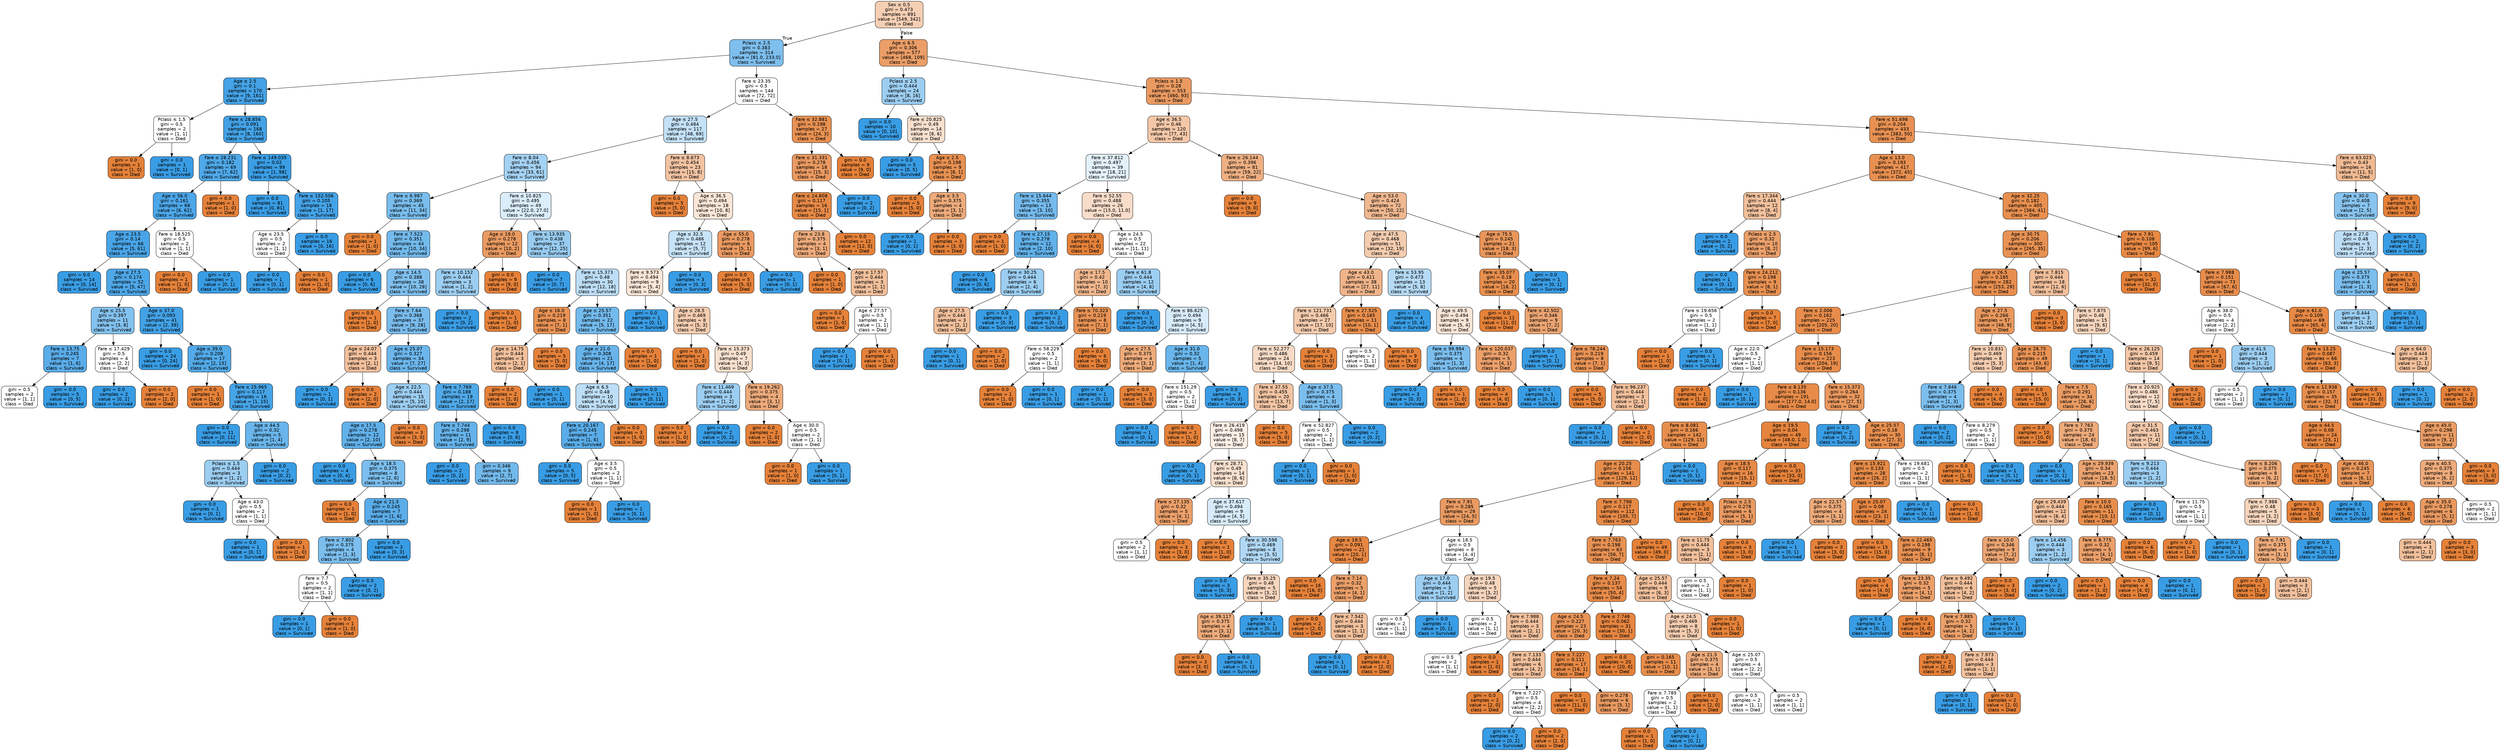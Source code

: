 digraph Tree {
node [shape=box, style="filled, rounded", color="black", fontname="helvetica"] ;
edge [fontname="helvetica"] ;
0 [label=<Sex &le; 0.5<br/>gini = 0.473<br/>samples = 891<br/>value = [549, 342]<br/>class = Died>, fillcolor="#f5cfb4"] ;
1 [label=<Pclass &le; 2.5<br/>gini = 0.383<br/>samples = 314<br/>value = [81.0, 233.0]<br/>class = Survived>, fillcolor="#7ebfee"] ;
0 -> 1 [labeldistance=2.5, labelangle=45, headlabel="True"] ;
2 [label=<Age &le; 2.5<br/>gini = 0.1<br/>samples = 170<br/>value = [9, 161]<br/>class = Survived>, fillcolor="#44a2e6"] ;
1 -> 2 ;
3 [label=<Pclass &le; 1.5<br/>gini = 0.5<br/>samples = 2<br/>value = [1, 1]<br/>class = Died>, fillcolor="#ffffff"] ;
2 -> 3 ;
4 [label=<gini = 0.0<br/>samples = 1<br/>value = [1, 0]<br/>class = Died>, fillcolor="#e58139"] ;
3 -> 4 ;
5 [label=<gini = 0.0<br/>samples = 1<br/>value = [0, 1]<br/>class = Survived>, fillcolor="#399de5"] ;
3 -> 5 ;
6 [label=<Fare &le; 28.856<br/>gini = 0.091<br/>samples = 168<br/>value = [8, 160]<br/>class = Survived>, fillcolor="#43a2e6"] ;
2 -> 6 ;
7 [label=<Fare &le; 28.231<br/>gini = 0.182<br/>samples = 69<br/>value = [7, 62]<br/>class = Survived>, fillcolor="#4fa8e8"] ;
6 -> 7 ;
8 [label=<Age &le; 56.0<br/>gini = 0.161<br/>samples = 68<br/>value = [6, 62]<br/>class = Survived>, fillcolor="#4ca6e8"] ;
7 -> 8 ;
9 [label=<Age &le; 23.5<br/>gini = 0.14<br/>samples = 66<br/>value = [5, 61]<br/>class = Survived>, fillcolor="#49a5e7"] ;
8 -> 9 ;
10 [label=<gini = 0.0<br/>samples = 14<br/>value = [0, 14]<br/>class = Survived>, fillcolor="#399de5"] ;
9 -> 10 ;
11 [label=<Age &le; 27.5<br/>gini = 0.174<br/>samples = 52<br/>value = [5, 47]<br/>class = Survived>, fillcolor="#4ea7e8"] ;
9 -> 11 ;
12 [label=<Age &le; 25.5<br/>gini = 0.397<br/>samples = 11<br/>value = [3, 8]<br/>class = Survived>, fillcolor="#83c2ef"] ;
11 -> 12 ;
13 [label=<Fare &le; 13.75<br/>gini = 0.245<br/>samples = 7<br/>value = [1, 6]<br/>class = Survived>, fillcolor="#5aade9"] ;
12 -> 13 ;
14 [label=<gini = 0.5<br/>samples = 2<br/>value = [1, 1]<br/>class = Died>, fillcolor="#ffffff"] ;
13 -> 14 ;
15 [label=<gini = 0.0<br/>samples = 5<br/>value = [0, 5]<br/>class = Survived>, fillcolor="#399de5"] ;
13 -> 15 ;
16 [label=<Fare &le; 17.429<br/>gini = 0.5<br/>samples = 4<br/>value = [2, 2]<br/>class = Died>, fillcolor="#ffffff"] ;
12 -> 16 ;
17 [label=<gini = 0.0<br/>samples = 2<br/>value = [0, 2]<br/>class = Survived>, fillcolor="#399de5"] ;
16 -> 17 ;
18 [label=<gini = 0.0<br/>samples = 2<br/>value = [2, 0]<br/>class = Died>, fillcolor="#e58139"] ;
16 -> 18 ;
19 [label=<Age &le; 37.0<br/>gini = 0.093<br/>samples = 41<br/>value = [2, 39]<br/>class = Survived>, fillcolor="#43a2e6"] ;
11 -> 19 ;
20 [label=<gini = 0.0<br/>samples = 24<br/>value = [0, 24]<br/>class = Survived>, fillcolor="#399de5"] ;
19 -> 20 ;
21 [label=<Age &le; 39.0<br/>gini = 0.208<br/>samples = 17<br/>value = [2, 15]<br/>class = Survived>, fillcolor="#53aae8"] ;
19 -> 21 ;
22 [label=<gini = 0.0<br/>samples = 1<br/>value = [1, 0]<br/>class = Died>, fillcolor="#e58139"] ;
21 -> 22 ;
23 [label=<Fare &le; 25.965<br/>gini = 0.117<br/>samples = 16<br/>value = [1, 15]<br/>class = Survived>, fillcolor="#46a4e7"] ;
21 -> 23 ;
24 [label=<gini = 0.0<br/>samples = 11<br/>value = [0, 11]<br/>class = Survived>, fillcolor="#399de5"] ;
23 -> 24 ;
25 [label=<Age &le; 44.5<br/>gini = 0.32<br/>samples = 5<br/>value = [1, 4]<br/>class = Survived>, fillcolor="#6ab6ec"] ;
23 -> 25 ;
26 [label=<Pclass &le; 1.5<br/>gini = 0.444<br/>samples = 3<br/>value = [1, 2]<br/>class = Survived>, fillcolor="#9ccef2"] ;
25 -> 26 ;
27 [label=<gini = 0.0<br/>samples = 1<br/>value = [0, 1]<br/>class = Survived>, fillcolor="#399de5"] ;
26 -> 27 ;
28 [label=<Age &le; 43.0<br/>gini = 0.5<br/>samples = 2<br/>value = [1, 1]<br/>class = Died>, fillcolor="#ffffff"] ;
26 -> 28 ;
29 [label=<gini = 0.0<br/>samples = 1<br/>value = [0, 1]<br/>class = Survived>, fillcolor="#399de5"] ;
28 -> 29 ;
30 [label=<gini = 0.0<br/>samples = 1<br/>value = [1, 0]<br/>class = Died>, fillcolor="#e58139"] ;
28 -> 30 ;
31 [label=<gini = 0.0<br/>samples = 2<br/>value = [0, 2]<br/>class = Survived>, fillcolor="#399de5"] ;
25 -> 31 ;
32 [label=<Fare &le; 18.525<br/>gini = 0.5<br/>samples = 2<br/>value = [1, 1]<br/>class = Died>, fillcolor="#ffffff"] ;
8 -> 32 ;
33 [label=<gini = 0.0<br/>samples = 1<br/>value = [1, 0]<br/>class = Died>, fillcolor="#e58139"] ;
32 -> 33 ;
34 [label=<gini = 0.0<br/>samples = 1<br/>value = [0, 1]<br/>class = Survived>, fillcolor="#399de5"] ;
32 -> 34 ;
35 [label=<gini = 0.0<br/>samples = 1<br/>value = [1, 0]<br/>class = Died>, fillcolor="#e58139"] ;
7 -> 35 ;
36 [label=<Fare &le; 149.035<br/>gini = 0.02<br/>samples = 99<br/>value = [1, 98]<br/>class = Survived>, fillcolor="#3b9ee5"] ;
6 -> 36 ;
37 [label=<gini = 0.0<br/>samples = 81<br/>value = [0, 81]<br/>class = Survived>, fillcolor="#399de5"] ;
36 -> 37 ;
38 [label=<Fare &le; 152.506<br/>gini = 0.105<br/>samples = 18<br/>value = [1, 17]<br/>class = Survived>, fillcolor="#45a3e7"] ;
36 -> 38 ;
39 [label=<Age &le; 23.5<br/>gini = 0.5<br/>samples = 2<br/>value = [1, 1]<br/>class = Died>, fillcolor="#ffffff"] ;
38 -> 39 ;
40 [label=<gini = 0.0<br/>samples = 1<br/>value = [0, 1]<br/>class = Survived>, fillcolor="#399de5"] ;
39 -> 40 ;
41 [label=<gini = 0.0<br/>samples = 1<br/>value = [1, 0]<br/>class = Died>, fillcolor="#e58139"] ;
39 -> 41 ;
42 [label=<gini = 0.0<br/>samples = 16<br/>value = [0, 16]<br/>class = Survived>, fillcolor="#399de5"] ;
38 -> 42 ;
43 [label=<Fare &le; 23.35<br/>gini = 0.5<br/>samples = 144<br/>value = [72, 72]<br/>class = Died>, fillcolor="#ffffff"] ;
1 -> 43 ;
44 [label=<Age &le; 27.5<br/>gini = 0.484<br/>samples = 117<br/>value = [48, 69]<br/>class = Survived>, fillcolor="#c3e1f7"] ;
43 -> 44 ;
45 [label=<Fare &le; 8.04<br/>gini = 0.456<br/>samples = 94<br/>value = [33, 61]<br/>class = Survived>, fillcolor="#a4d2f3"] ;
44 -> 45 ;
46 [label=<Fare &le; 6.987<br/>gini = 0.369<br/>samples = 45<br/>value = [11, 34]<br/>class = Survived>, fillcolor="#79bded"] ;
45 -> 46 ;
47 [label=<gini = 0.0<br/>samples = 1<br/>value = [1, 0]<br/>class = Died>, fillcolor="#e58139"] ;
46 -> 47 ;
48 [label=<Fare &le; 7.523<br/>gini = 0.351<br/>samples = 44<br/>value = [10, 34]<br/>class = Survived>, fillcolor="#73baed"] ;
46 -> 48 ;
49 [label=<gini = 0.0<br/>samples = 6<br/>value = [0, 6]<br/>class = Survived>, fillcolor="#399de5"] ;
48 -> 49 ;
50 [label=<Age &le; 14.5<br/>gini = 0.388<br/>samples = 38<br/>value = [10, 28]<br/>class = Survived>, fillcolor="#80c0ee"] ;
48 -> 50 ;
51 [label=<gini = 0.0<br/>samples = 1<br/>value = [1, 0]<br/>class = Died>, fillcolor="#e58139"] ;
50 -> 51 ;
52 [label=<Fare &le; 7.64<br/>gini = 0.368<br/>samples = 37<br/>value = [9, 28]<br/>class = Survived>, fillcolor="#79bced"] ;
50 -> 52 ;
53 [label=<Age &le; 24.07<br/>gini = 0.444<br/>samples = 3<br/>value = [2, 1]<br/>class = Died>, fillcolor="#f2c09c"] ;
52 -> 53 ;
54 [label=<gini = 0.0<br/>samples = 1<br/>value = [0, 1]<br/>class = Survived>, fillcolor="#399de5"] ;
53 -> 54 ;
55 [label=<gini = 0.0<br/>samples = 2<br/>value = [2, 0]<br/>class = Died>, fillcolor="#e58139"] ;
53 -> 55 ;
56 [label=<Age &le; 25.07<br/>gini = 0.327<br/>samples = 34<br/>value = [7, 27]<br/>class = Survived>, fillcolor="#6cb6ec"] ;
52 -> 56 ;
57 [label=<Age &le; 22.5<br/>gini = 0.444<br/>samples = 15<br/>value = [5, 10]<br/>class = Survived>, fillcolor="#9ccef2"] ;
56 -> 57 ;
58 [label=<Age &le; 17.5<br/>gini = 0.278<br/>samples = 12<br/>value = [2, 10]<br/>class = Survived>, fillcolor="#61b1ea"] ;
57 -> 58 ;
59 [label=<gini = 0.0<br/>samples = 4<br/>value = [0, 4]<br/>class = Survived>, fillcolor="#399de5"] ;
58 -> 59 ;
60 [label=<Age &le; 18.5<br/>gini = 0.375<br/>samples = 8<br/>value = [2, 6]<br/>class = Survived>, fillcolor="#7bbeee"] ;
58 -> 60 ;
61 [label=<gini = 0.0<br/>samples = 1<br/>value = [1, 0]<br/>class = Died>, fillcolor="#e58139"] ;
60 -> 61 ;
62 [label=<Age &le; 21.5<br/>gini = 0.245<br/>samples = 7<br/>value = [1, 6]<br/>class = Survived>, fillcolor="#5aade9"] ;
60 -> 62 ;
63 [label=<Fare &le; 7.802<br/>gini = 0.375<br/>samples = 4<br/>value = [1, 3]<br/>class = Survived>, fillcolor="#7bbeee"] ;
62 -> 63 ;
64 [label=<Fare &le; 7.7<br/>gini = 0.5<br/>samples = 2<br/>value = [1, 1]<br/>class = Died>, fillcolor="#ffffff"] ;
63 -> 64 ;
65 [label=<gini = 0.0<br/>samples = 1<br/>value = [0, 1]<br/>class = Survived>, fillcolor="#399de5"] ;
64 -> 65 ;
66 [label=<gini = 0.0<br/>samples = 1<br/>value = [1, 0]<br/>class = Died>, fillcolor="#e58139"] ;
64 -> 66 ;
67 [label=<gini = 0.0<br/>samples = 2<br/>value = [0, 2]<br/>class = Survived>, fillcolor="#399de5"] ;
63 -> 67 ;
68 [label=<gini = 0.0<br/>samples = 3<br/>value = [0, 3]<br/>class = Survived>, fillcolor="#399de5"] ;
62 -> 68 ;
69 [label=<gini = 0.0<br/>samples = 3<br/>value = [3, 0]<br/>class = Died>, fillcolor="#e58139"] ;
57 -> 69 ;
70 [label=<Fare &le; 7.769<br/>gini = 0.188<br/>samples = 19<br/>value = [2, 17]<br/>class = Survived>, fillcolor="#50a9e8"] ;
56 -> 70 ;
71 [label=<Fare &le; 7.744<br/>gini = 0.298<br/>samples = 11<br/>value = [2, 9]<br/>class = Survived>, fillcolor="#65b3eb"] ;
70 -> 71 ;
72 [label=<gini = 0.0<br/>samples = 2<br/>value = [0, 2]<br/>class = Survived>, fillcolor="#399de5"] ;
71 -> 72 ;
73 [label=<gini = 0.346<br/>samples = 9<br/>value = [2, 7]<br/>class = Survived>, fillcolor="#72b9ec"] ;
71 -> 73 ;
74 [label=<gini = 0.0<br/>samples = 8<br/>value = [0, 8]<br/>class = Survived>, fillcolor="#399de5"] ;
70 -> 74 ;
75 [label=<Fare &le; 10.825<br/>gini = 0.495<br/>samples = 49<br/>value = [22.0, 27.0]<br/>class = Survived>, fillcolor="#daedfa"] ;
45 -> 75 ;
76 [label=<Age &le; 19.0<br/>gini = 0.278<br/>samples = 12<br/>value = [10, 2]<br/>class = Died>, fillcolor="#ea9a61"] ;
75 -> 76 ;
77 [label=<Fare &le; 10.152<br/>gini = 0.444<br/>samples = 3<br/>value = [1, 2]<br/>class = Survived>, fillcolor="#9ccef2"] ;
76 -> 77 ;
78 [label=<gini = 0.0<br/>samples = 2<br/>value = [0, 2]<br/>class = Survived>, fillcolor="#399de5"] ;
77 -> 78 ;
79 [label=<gini = 0.0<br/>samples = 1<br/>value = [1, 0]<br/>class = Died>, fillcolor="#e58139"] ;
77 -> 79 ;
80 [label=<gini = 0.0<br/>samples = 9<br/>value = [9, 0]<br/>class = Died>, fillcolor="#e58139"] ;
76 -> 80 ;
81 [label=<Fare &le; 13.935<br/>gini = 0.438<br/>samples = 37<br/>value = [12, 25]<br/>class = Survived>, fillcolor="#98ccf1"] ;
75 -> 81 ;
82 [label=<gini = 0.0<br/>samples = 7<br/>value = [0, 7]<br/>class = Survived>, fillcolor="#399de5"] ;
81 -> 82 ;
83 [label=<Fare &le; 15.373<br/>gini = 0.48<br/>samples = 30<br/>value = [12, 18]<br/>class = Survived>, fillcolor="#bddef6"] ;
81 -> 83 ;
84 [label=<Age &le; 16.0<br/>gini = 0.219<br/>samples = 8<br/>value = [7, 1]<br/>class = Died>, fillcolor="#e99355"] ;
83 -> 84 ;
85 [label=<Age &le; 14.75<br/>gini = 0.444<br/>samples = 3<br/>value = [2, 1]<br/>class = Died>, fillcolor="#f2c09c"] ;
84 -> 85 ;
86 [label=<gini = 0.0<br/>samples = 2<br/>value = [2, 0]<br/>class = Died>, fillcolor="#e58139"] ;
85 -> 86 ;
87 [label=<gini = 0.0<br/>samples = 1<br/>value = [0, 1]<br/>class = Survived>, fillcolor="#399de5"] ;
85 -> 87 ;
88 [label=<gini = 0.0<br/>samples = 5<br/>value = [5, 0]<br/>class = Died>, fillcolor="#e58139"] ;
84 -> 88 ;
89 [label=<Age &le; 25.57<br/>gini = 0.351<br/>samples = 22<br/>value = [5, 17]<br/>class = Survived>, fillcolor="#73baed"] ;
83 -> 89 ;
90 [label=<Age &le; 21.0<br/>gini = 0.308<br/>samples = 21<br/>value = [4, 17]<br/>class = Survived>, fillcolor="#68b4eb"] ;
89 -> 90 ;
91 [label=<Age &le; 6.5<br/>gini = 0.48<br/>samples = 10<br/>value = [4, 6]<br/>class = Survived>, fillcolor="#bddef6"] ;
90 -> 91 ;
92 [label=<Fare &le; 20.167<br/>gini = 0.245<br/>samples = 7<br/>value = [1, 6]<br/>class = Survived>, fillcolor="#5aade9"] ;
91 -> 92 ;
93 [label=<gini = 0.0<br/>samples = 5<br/>value = [0, 5]<br/>class = Survived>, fillcolor="#399de5"] ;
92 -> 93 ;
94 [label=<Age &le; 3.5<br/>gini = 0.5<br/>samples = 2<br/>value = [1, 1]<br/>class = Died>, fillcolor="#ffffff"] ;
92 -> 94 ;
95 [label=<gini = 0.0<br/>samples = 1<br/>value = [1, 0]<br/>class = Died>, fillcolor="#e58139"] ;
94 -> 95 ;
96 [label=<gini = 0.0<br/>samples = 1<br/>value = [0, 1]<br/>class = Survived>, fillcolor="#399de5"] ;
94 -> 96 ;
97 [label=<gini = 0.0<br/>samples = 3<br/>value = [3, 0]<br/>class = Died>, fillcolor="#e58139"] ;
91 -> 97 ;
98 [label=<gini = 0.0<br/>samples = 11<br/>value = [0, 11]<br/>class = Survived>, fillcolor="#399de5"] ;
90 -> 98 ;
99 [label=<gini = 0.0<br/>samples = 1<br/>value = [1, 0]<br/>class = Died>, fillcolor="#e58139"] ;
89 -> 99 ;
100 [label=<Fare &le; 8.673<br/>gini = 0.454<br/>samples = 23<br/>value = [15, 8]<br/>class = Died>, fillcolor="#f3c4a3"] ;
44 -> 100 ;
101 [label=<gini = 0.0<br/>samples = 5<br/>value = [5, 0]<br/>class = Died>, fillcolor="#e58139"] ;
100 -> 101 ;
102 [label=<Age &le; 36.5<br/>gini = 0.494<br/>samples = 18<br/>value = [10, 8]<br/>class = Died>, fillcolor="#fae6d7"] ;
100 -> 102 ;
103 [label=<Age &le; 32.5<br/>gini = 0.486<br/>samples = 12<br/>value = [5, 7]<br/>class = Survived>, fillcolor="#c6e3f8"] ;
102 -> 103 ;
104 [label=<Fare &le; 9.573<br/>gini = 0.494<br/>samples = 9<br/>value = [5, 4]<br/>class = Died>, fillcolor="#fae6d7"] ;
103 -> 104 ;
105 [label=<gini = 0.0<br/>samples = 1<br/>value = [0, 1]<br/>class = Survived>, fillcolor="#399de5"] ;
104 -> 105 ;
106 [label=<Age &le; 28.5<br/>gini = 0.469<br/>samples = 8<br/>value = [5, 3]<br/>class = Died>, fillcolor="#f5cdb0"] ;
104 -> 106 ;
107 [label=<gini = 0.0<br/>samples = 1<br/>value = [1, 0]<br/>class = Died>, fillcolor="#e58139"] ;
106 -> 107 ;
108 [label=<Fare &le; 15.373<br/>gini = 0.49<br/>samples = 7<br/>value = [4, 3]<br/>class = Died>, fillcolor="#f8e0ce"] ;
106 -> 108 ;
109 [label=<Fare &le; 11.469<br/>gini = 0.444<br/>samples = 3<br/>value = [1, 2]<br/>class = Survived>, fillcolor="#9ccef2"] ;
108 -> 109 ;
110 [label=<gini = 0.0<br/>samples = 1<br/>value = [1, 0]<br/>class = Died>, fillcolor="#e58139"] ;
109 -> 110 ;
111 [label=<gini = 0.0<br/>samples = 2<br/>value = [0, 2]<br/>class = Survived>, fillcolor="#399de5"] ;
109 -> 111 ;
112 [label=<Fare &le; 19.262<br/>gini = 0.375<br/>samples = 4<br/>value = [3, 1]<br/>class = Died>, fillcolor="#eeab7b"] ;
108 -> 112 ;
113 [label=<gini = 0.0<br/>samples = 2<br/>value = [2, 0]<br/>class = Died>, fillcolor="#e58139"] ;
112 -> 113 ;
114 [label=<Age &le; 30.0<br/>gini = 0.5<br/>samples = 2<br/>value = [1, 1]<br/>class = Died>, fillcolor="#ffffff"] ;
112 -> 114 ;
115 [label=<gini = 0.0<br/>samples = 1<br/>value = [1, 0]<br/>class = Died>, fillcolor="#e58139"] ;
114 -> 115 ;
116 [label=<gini = 0.0<br/>samples = 1<br/>value = [0, 1]<br/>class = Survived>, fillcolor="#399de5"] ;
114 -> 116 ;
117 [label=<gini = 0.0<br/>samples = 3<br/>value = [0, 3]<br/>class = Survived>, fillcolor="#399de5"] ;
103 -> 117 ;
118 [label=<Age &le; 55.0<br/>gini = 0.278<br/>samples = 6<br/>value = [5, 1]<br/>class = Died>, fillcolor="#ea9a61"] ;
102 -> 118 ;
119 [label=<gini = 0.0<br/>samples = 5<br/>value = [5, 0]<br/>class = Died>, fillcolor="#e58139"] ;
118 -> 119 ;
120 [label=<gini = 0.0<br/>samples = 1<br/>value = [0, 1]<br/>class = Survived>, fillcolor="#399de5"] ;
118 -> 120 ;
121 [label=<Fare &le; 32.881<br/>gini = 0.198<br/>samples = 27<br/>value = [24, 3]<br/>class = Died>, fillcolor="#e89152"] ;
43 -> 121 ;
122 [label=<Fare &le; 31.331<br/>gini = 0.278<br/>samples = 18<br/>value = [15, 3]<br/>class = Died>, fillcolor="#ea9a61"] ;
121 -> 122 ;
123 [label=<Fare &le; 24.808<br/>gini = 0.117<br/>samples = 16<br/>value = [15, 1]<br/>class = Died>, fillcolor="#e78946"] ;
122 -> 123 ;
124 [label=<Fare &le; 23.8<br/>gini = 0.375<br/>samples = 4<br/>value = [3, 1]<br/>class = Died>, fillcolor="#eeab7b"] ;
123 -> 124 ;
125 [label=<gini = 0.0<br/>samples = 1<br/>value = [1, 0]<br/>class = Died>, fillcolor="#e58139"] ;
124 -> 125 ;
126 [label=<Age &le; 17.57<br/>gini = 0.444<br/>samples = 3<br/>value = [2, 1]<br/>class = Died>, fillcolor="#f2c09c"] ;
124 -> 126 ;
127 [label=<gini = 0.0<br/>samples = 1<br/>value = [1, 0]<br/>class = Died>, fillcolor="#e58139"] ;
126 -> 127 ;
128 [label=<Age &le; 27.57<br/>gini = 0.5<br/>samples = 2<br/>value = [1, 1]<br/>class = Died>, fillcolor="#ffffff"] ;
126 -> 128 ;
129 [label=<gini = 0.0<br/>samples = 1<br/>value = [0, 1]<br/>class = Survived>, fillcolor="#399de5"] ;
128 -> 129 ;
130 [label=<gini = 0.0<br/>samples = 1<br/>value = [1, 0]<br/>class = Died>, fillcolor="#e58139"] ;
128 -> 130 ;
131 [label=<gini = 0.0<br/>samples = 12<br/>value = [12, 0]<br/>class = Died>, fillcolor="#e58139"] ;
123 -> 131 ;
132 [label=<gini = 0.0<br/>samples = 2<br/>value = [0, 2]<br/>class = Survived>, fillcolor="#399de5"] ;
122 -> 132 ;
133 [label=<gini = 0.0<br/>samples = 9<br/>value = [9, 0]<br/>class = Died>, fillcolor="#e58139"] ;
121 -> 133 ;
134 [label=<Age &le; 6.5<br/>gini = 0.306<br/>samples = 577<br/>value = [468, 109]<br/>class = Died>, fillcolor="#eb9e67"] ;
0 -> 134 [labeldistance=2.5, labelangle=-45, headlabel="False"] ;
135 [label=<Pclass &le; 2.5<br/>gini = 0.444<br/>samples = 24<br/>value = [8, 16]<br/>class = Survived>, fillcolor="#9ccef2"] ;
134 -> 135 ;
136 [label=<gini = 0.0<br/>samples = 10<br/>value = [0, 10]<br/>class = Survived>, fillcolor="#399de5"] ;
135 -> 136 ;
137 [label=<Fare &le; 20.825<br/>gini = 0.49<br/>samples = 14<br/>value = [8, 6]<br/>class = Died>, fillcolor="#f8e0ce"] ;
135 -> 137 ;
138 [label=<gini = 0.0<br/>samples = 5<br/>value = [0, 5]<br/>class = Survived>, fillcolor="#399de5"] ;
137 -> 138 ;
139 [label=<Age &le; 2.5<br/>gini = 0.198<br/>samples = 9<br/>value = [8, 1]<br/>class = Died>, fillcolor="#e89152"] ;
137 -> 139 ;
140 [label=<gini = 0.0<br/>samples = 5<br/>value = [5, 0]<br/>class = Died>, fillcolor="#e58139"] ;
139 -> 140 ;
141 [label=<Age &le; 3.5<br/>gini = 0.375<br/>samples = 4<br/>value = [3, 1]<br/>class = Died>, fillcolor="#eeab7b"] ;
139 -> 141 ;
142 [label=<gini = 0.0<br/>samples = 1<br/>value = [0, 1]<br/>class = Survived>, fillcolor="#399de5"] ;
141 -> 142 ;
143 [label=<gini = 0.0<br/>samples = 3<br/>value = [3, 0]<br/>class = Died>, fillcolor="#e58139"] ;
141 -> 143 ;
144 [label=<Pclass &le; 1.5<br/>gini = 0.28<br/>samples = 553<br/>value = [460, 93]<br/>class = Died>, fillcolor="#ea9a61"] ;
134 -> 144 ;
145 [label=<Age &le; 36.5<br/>gini = 0.46<br/>samples = 120<br/>value = [77, 43]<br/>class = Died>, fillcolor="#f4c7a8"] ;
144 -> 145 ;
146 [label=<Fare &le; 37.812<br/>gini = 0.497<br/>samples = 39<br/>value = [18, 21]<br/>class = Survived>, fillcolor="#e3f1fb"] ;
145 -> 146 ;
147 [label=<Fare &le; 15.644<br/>gini = 0.355<br/>samples = 13<br/>value = [3, 10]<br/>class = Survived>, fillcolor="#74baed"] ;
146 -> 147 ;
148 [label=<gini = 0.0<br/>samples = 1<br/>value = [1, 0]<br/>class = Died>, fillcolor="#e58139"] ;
147 -> 148 ;
149 [label=<Fare &le; 27.15<br/>gini = 0.278<br/>samples = 12<br/>value = [2, 10]<br/>class = Survived>, fillcolor="#61b1ea"] ;
147 -> 149 ;
150 [label=<gini = 0.0<br/>samples = 6<br/>value = [0, 6]<br/>class = Survived>, fillcolor="#399de5"] ;
149 -> 150 ;
151 [label=<Fare &le; 30.25<br/>gini = 0.444<br/>samples = 6<br/>value = [2, 4]<br/>class = Survived>, fillcolor="#9ccef2"] ;
149 -> 151 ;
152 [label=<Age &le; 27.5<br/>gini = 0.444<br/>samples = 3<br/>value = [2, 1]<br/>class = Died>, fillcolor="#f2c09c"] ;
151 -> 152 ;
153 [label=<gini = 0.0<br/>samples = 1<br/>value = [0, 1]<br/>class = Survived>, fillcolor="#399de5"] ;
152 -> 153 ;
154 [label=<gini = 0.0<br/>samples = 2<br/>value = [2, 0]<br/>class = Died>, fillcolor="#e58139"] ;
152 -> 154 ;
155 [label=<gini = 0.0<br/>samples = 3<br/>value = [0, 3]<br/>class = Survived>, fillcolor="#399de5"] ;
151 -> 155 ;
156 [label=<Fare &le; 52.55<br/>gini = 0.488<br/>samples = 26<br/>value = [15.0, 11.0]<br/>class = Died>, fillcolor="#f8ddca"] ;
146 -> 156 ;
157 [label=<gini = 0.0<br/>samples = 4<br/>value = [4, 0]<br/>class = Died>, fillcolor="#e58139"] ;
156 -> 157 ;
158 [label=<Age &le; 24.5<br/>gini = 0.5<br/>samples = 22<br/>value = [11, 11]<br/>class = Died>, fillcolor="#ffffff"] ;
156 -> 158 ;
159 [label=<Age &le; 17.5<br/>gini = 0.42<br/>samples = 10<br/>value = [7, 3]<br/>class = Died>, fillcolor="#f0b78e"] ;
158 -> 159 ;
160 [label=<gini = 0.0<br/>samples = 2<br/>value = [0, 2]<br/>class = Survived>, fillcolor="#399de5"] ;
159 -> 160 ;
161 [label=<Fare &le; 70.323<br/>gini = 0.219<br/>samples = 8<br/>value = [7, 1]<br/>class = Died>, fillcolor="#e99355"] ;
159 -> 161 ;
162 [label=<Fare &le; 58.229<br/>gini = 0.5<br/>samples = 2<br/>value = [1, 1]<br/>class = Died>, fillcolor="#ffffff"] ;
161 -> 162 ;
163 [label=<gini = 0.0<br/>samples = 1<br/>value = [1, 0]<br/>class = Died>, fillcolor="#e58139"] ;
162 -> 163 ;
164 [label=<gini = 0.0<br/>samples = 1<br/>value = [0, 1]<br/>class = Survived>, fillcolor="#399de5"] ;
162 -> 164 ;
165 [label=<gini = 0.0<br/>samples = 6<br/>value = [6, 0]<br/>class = Died>, fillcolor="#e58139"] ;
161 -> 165 ;
166 [label=<Fare &le; 61.8<br/>gini = 0.444<br/>samples = 12<br/>value = [4, 8]<br/>class = Survived>, fillcolor="#9ccef2"] ;
158 -> 166 ;
167 [label=<gini = 0.0<br/>samples = 3<br/>value = [0, 3]<br/>class = Survived>, fillcolor="#399de5"] ;
166 -> 167 ;
168 [label=<Fare &le; 86.625<br/>gini = 0.494<br/>samples = 9<br/>value = [4, 5]<br/>class = Survived>, fillcolor="#d7ebfa"] ;
166 -> 168 ;
169 [label=<Age &le; 27.5<br/>gini = 0.375<br/>samples = 4<br/>value = [3, 1]<br/>class = Died>, fillcolor="#eeab7b"] ;
168 -> 169 ;
170 [label=<gini = 0.0<br/>samples = 1<br/>value = [0, 1]<br/>class = Survived>, fillcolor="#399de5"] ;
169 -> 170 ;
171 [label=<gini = 0.0<br/>samples = 3<br/>value = [3, 0]<br/>class = Died>, fillcolor="#e58139"] ;
169 -> 171 ;
172 [label=<Age &le; 31.0<br/>gini = 0.32<br/>samples = 5<br/>value = [1, 4]<br/>class = Survived>, fillcolor="#6ab6ec"] ;
168 -> 172 ;
173 [label=<Fare &le; 151.29<br/>gini = 0.5<br/>samples = 2<br/>value = [1, 1]<br/>class = Died>, fillcolor="#ffffff"] ;
172 -> 173 ;
174 [label=<gini = 0.0<br/>samples = 1<br/>value = [0, 1]<br/>class = Survived>, fillcolor="#399de5"] ;
173 -> 174 ;
175 [label=<gini = 0.0<br/>samples = 1<br/>value = [1, 0]<br/>class = Died>, fillcolor="#e58139"] ;
173 -> 175 ;
176 [label=<gini = 0.0<br/>samples = 3<br/>value = [0, 3]<br/>class = Survived>, fillcolor="#399de5"] ;
172 -> 176 ;
177 [label=<Fare &le; 26.144<br/>gini = 0.396<br/>samples = 81<br/>value = [59, 22]<br/>class = Died>, fillcolor="#efb083"] ;
145 -> 177 ;
178 [label=<gini = 0.0<br/>samples = 9<br/>value = [9, 0]<br/>class = Died>, fillcolor="#e58139"] ;
177 -> 178 ;
179 [label=<Age &le; 53.0<br/>gini = 0.424<br/>samples = 72<br/>value = [50, 22]<br/>class = Died>, fillcolor="#f0b890"] ;
177 -> 179 ;
180 [label=<Age &le; 47.5<br/>gini = 0.468<br/>samples = 51<br/>value = [32, 19]<br/>class = Died>, fillcolor="#f4ccaf"] ;
179 -> 180 ;
181 [label=<Age &le; 43.0<br/>gini = 0.411<br/>samples = 38<br/>value = [27, 11]<br/>class = Died>, fillcolor="#f0b48a"] ;
180 -> 181 ;
182 [label=<Fare &le; 121.731<br/>gini = 0.466<br/>samples = 27<br/>value = [17, 10]<br/>class = Died>, fillcolor="#f4cbad"] ;
181 -> 182 ;
183 [label=<Fare &le; 52.277<br/>gini = 0.486<br/>samples = 24<br/>value = [14, 10]<br/>class = Died>, fillcolor="#f8dbc6"] ;
182 -> 183 ;
184 [label=<Fare &le; 37.55<br/>gini = 0.455<br/>samples = 20<br/>value = [13, 7]<br/>class = Died>, fillcolor="#f3c5a4"] ;
183 -> 184 ;
185 [label=<Fare &le; 26.419<br/>gini = 0.498<br/>samples = 15<br/>value = [8, 7]<br/>class = Died>, fillcolor="#fcefe6"] ;
184 -> 185 ;
186 [label=<gini = 0.0<br/>samples = 1<br/>value = [0, 1]<br/>class = Survived>, fillcolor="#399de5"] ;
185 -> 186 ;
187 [label=<Fare &le; 28.71<br/>gini = 0.49<br/>samples = 14<br/>value = [8, 6]<br/>class = Died>, fillcolor="#f8e0ce"] ;
185 -> 187 ;
188 [label=<Fare &le; 27.135<br/>gini = 0.32<br/>samples = 5<br/>value = [4, 1]<br/>class = Died>, fillcolor="#eca06a"] ;
187 -> 188 ;
189 [label=<gini = 0.5<br/>samples = 2<br/>value = [1, 1]<br/>class = Died>, fillcolor="#ffffff"] ;
188 -> 189 ;
190 [label=<gini = 0.0<br/>samples = 3<br/>value = [3, 0]<br/>class = Died>, fillcolor="#e58139"] ;
188 -> 190 ;
191 [label=<Age &le; 37.617<br/>gini = 0.494<br/>samples = 9<br/>value = [4, 5]<br/>class = Survived>, fillcolor="#d7ebfa"] ;
187 -> 191 ;
192 [label=<gini = 0.0<br/>samples = 1<br/>value = [1, 0]<br/>class = Died>, fillcolor="#e58139"] ;
191 -> 192 ;
193 [label=<Fare &le; 30.598<br/>gini = 0.469<br/>samples = 8<br/>value = [3, 5]<br/>class = Survived>, fillcolor="#b0d8f5"] ;
191 -> 193 ;
194 [label=<gini = 0.0<br/>samples = 3<br/>value = [0, 3]<br/>class = Survived>, fillcolor="#399de5"] ;
193 -> 194 ;
195 [label=<Fare &le; 35.25<br/>gini = 0.48<br/>samples = 5<br/>value = [3, 2]<br/>class = Died>, fillcolor="#f6d5bd"] ;
193 -> 195 ;
196 [label=<Age &le; 39.117<br/>gini = 0.375<br/>samples = 4<br/>value = [3, 1]<br/>class = Died>, fillcolor="#eeab7b"] ;
195 -> 196 ;
197 [label=<gini = 0.0<br/>samples = 3<br/>value = [3, 0]<br/>class = Died>, fillcolor="#e58139"] ;
196 -> 197 ;
198 [label=<gini = 0.0<br/>samples = 1<br/>value = [0, 1]<br/>class = Survived>, fillcolor="#399de5"] ;
196 -> 198 ;
199 [label=<gini = 0.0<br/>samples = 1<br/>value = [0, 1]<br/>class = Survived>, fillcolor="#399de5"] ;
195 -> 199 ;
200 [label=<gini = 0.0<br/>samples = 5<br/>value = [5, 0]<br/>class = Died>, fillcolor="#e58139"] ;
184 -> 200 ;
201 [label=<Age &le; 37.5<br/>gini = 0.375<br/>samples = 4<br/>value = [1, 3]<br/>class = Survived>, fillcolor="#7bbeee"] ;
183 -> 201 ;
202 [label=<Fare &le; 52.827<br/>gini = 0.5<br/>samples = 2<br/>value = [1, 1]<br/>class = Died>, fillcolor="#ffffff"] ;
201 -> 202 ;
203 [label=<gini = 0.0<br/>samples = 1<br/>value = [0, 1]<br/>class = Survived>, fillcolor="#399de5"] ;
202 -> 203 ;
204 [label=<gini = 0.0<br/>samples = 1<br/>value = [1, 0]<br/>class = Died>, fillcolor="#e58139"] ;
202 -> 204 ;
205 [label=<gini = 0.0<br/>samples = 2<br/>value = [0, 2]<br/>class = Survived>, fillcolor="#399de5"] ;
201 -> 205 ;
206 [label=<gini = 0.0<br/>samples = 3<br/>value = [3, 0]<br/>class = Died>, fillcolor="#e58139"] ;
182 -> 206 ;
207 [label=<Fare &le; 27.525<br/>gini = 0.165<br/>samples = 11<br/>value = [10, 1]<br/>class = Died>, fillcolor="#e88e4d"] ;
181 -> 207 ;
208 [label=<gini = 0.5<br/>samples = 2<br/>value = [1, 1]<br/>class = Died>, fillcolor="#ffffff"] ;
207 -> 208 ;
209 [label=<gini = 0.0<br/>samples = 9<br/>value = [9, 0]<br/>class = Died>, fillcolor="#e58139"] ;
207 -> 209 ;
210 [label=<Fare &le; 53.95<br/>gini = 0.473<br/>samples = 13<br/>value = [5, 8]<br/>class = Survived>, fillcolor="#b5daf5"] ;
180 -> 210 ;
211 [label=<gini = 0.0<br/>samples = 4<br/>value = [0, 4]<br/>class = Survived>, fillcolor="#399de5"] ;
210 -> 211 ;
212 [label=<Age &le; 49.5<br/>gini = 0.494<br/>samples = 9<br/>value = [5, 4]<br/>class = Died>, fillcolor="#fae6d7"] ;
210 -> 212 ;
213 [label=<Fare &le; 99.994<br/>gini = 0.375<br/>samples = 4<br/>value = [1, 3]<br/>class = Survived>, fillcolor="#7bbeee"] ;
212 -> 213 ;
214 [label=<gini = 0.0<br/>samples = 3<br/>value = [0, 3]<br/>class = Survived>, fillcolor="#399de5"] ;
213 -> 214 ;
215 [label=<gini = 0.0<br/>samples = 1<br/>value = [1, 0]<br/>class = Died>, fillcolor="#e58139"] ;
213 -> 215 ;
216 [label=<Fare &le; 120.037<br/>gini = 0.32<br/>samples = 5<br/>value = [4, 1]<br/>class = Died>, fillcolor="#eca06a"] ;
212 -> 216 ;
217 [label=<gini = 0.0<br/>samples = 4<br/>value = [4, 0]<br/>class = Died>, fillcolor="#e58139"] ;
216 -> 217 ;
218 [label=<gini = 0.0<br/>samples = 1<br/>value = [0, 1]<br/>class = Survived>, fillcolor="#399de5"] ;
216 -> 218 ;
219 [label=<Age &le; 75.5<br/>gini = 0.245<br/>samples = 21<br/>value = [18, 3]<br/>class = Died>, fillcolor="#e9965a"] ;
179 -> 219 ;
220 [label=<Fare &le; 35.077<br/>gini = 0.18<br/>samples = 20<br/>value = [18, 2]<br/>class = Died>, fillcolor="#e88f4f"] ;
219 -> 220 ;
221 [label=<gini = 0.0<br/>samples = 11<br/>value = [11, 0]<br/>class = Died>, fillcolor="#e58139"] ;
220 -> 221 ;
222 [label=<Fare &le; 42.502<br/>gini = 0.346<br/>samples = 9<br/>value = [7, 2]<br/>class = Died>, fillcolor="#eca572"] ;
220 -> 222 ;
223 [label=<gini = 0.0<br/>samples = 1<br/>value = [0, 1]<br/>class = Survived>, fillcolor="#399de5"] ;
222 -> 223 ;
224 [label=<Fare &le; 78.244<br/>gini = 0.219<br/>samples = 8<br/>value = [7, 1]<br/>class = Died>, fillcolor="#e99355"] ;
222 -> 224 ;
225 [label=<gini = 0.0<br/>samples = 5<br/>value = [5, 0]<br/>class = Died>, fillcolor="#e58139"] ;
224 -> 225 ;
226 [label=<Fare &le; 96.237<br/>gini = 0.444<br/>samples = 3<br/>value = [2, 1]<br/>class = Died>, fillcolor="#f2c09c"] ;
224 -> 226 ;
227 [label=<gini = 0.0<br/>samples = 1<br/>value = [0, 1]<br/>class = Survived>, fillcolor="#399de5"] ;
226 -> 227 ;
228 [label=<gini = 0.0<br/>samples = 2<br/>value = [2, 0]<br/>class = Died>, fillcolor="#e58139"] ;
226 -> 228 ;
229 [label=<gini = 0.0<br/>samples = 1<br/>value = [0, 1]<br/>class = Survived>, fillcolor="#399de5"] ;
219 -> 229 ;
230 [label=<Fare &le; 51.698<br/>gini = 0.204<br/>samples = 433<br/>value = [383, 50]<br/>class = Died>, fillcolor="#e89153"] ;
144 -> 230 ;
231 [label=<Age &le; 13.0<br/>gini = 0.193<br/>samples = 417<br/>value = [372, 45]<br/>class = Died>, fillcolor="#e89051"] ;
230 -> 231 ;
232 [label=<Fare &le; 17.344<br/>gini = 0.444<br/>samples = 12<br/>value = [8, 4]<br/>class = Died>, fillcolor="#f2c09c"] ;
231 -> 232 ;
233 [label=<gini = 0.0<br/>samples = 2<br/>value = [0, 2]<br/>class = Survived>, fillcolor="#399de5"] ;
232 -> 233 ;
234 [label=<Pclass &le; 2.5<br/>gini = 0.32<br/>samples = 10<br/>value = [8, 2]<br/>class = Died>, fillcolor="#eca06a"] ;
232 -> 234 ;
235 [label=<gini = 0.0<br/>samples = 1<br/>value = [0, 1]<br/>class = Survived>, fillcolor="#399de5"] ;
234 -> 235 ;
236 [label=<Fare &le; 24.212<br/>gini = 0.198<br/>samples = 9<br/>value = [8, 1]<br/>class = Died>, fillcolor="#e89152"] ;
234 -> 236 ;
237 [label=<Fare &le; 19.656<br/>gini = 0.5<br/>samples = 2<br/>value = [1, 1]<br/>class = Died>, fillcolor="#ffffff"] ;
236 -> 237 ;
238 [label=<gini = 0.0<br/>samples = 1<br/>value = [1, 0]<br/>class = Died>, fillcolor="#e58139"] ;
237 -> 238 ;
239 [label=<gini = 0.0<br/>samples = 1<br/>value = [0, 1]<br/>class = Survived>, fillcolor="#399de5"] ;
237 -> 239 ;
240 [label=<gini = 0.0<br/>samples = 7<br/>value = [7, 0]<br/>class = Died>, fillcolor="#e58139"] ;
236 -> 240 ;
241 [label=<Age &le; 32.25<br/>gini = 0.182<br/>samples = 405<br/>value = [364, 41]<br/>class = Died>, fillcolor="#e88f4f"] ;
231 -> 241 ;
242 [label=<Age &le; 30.75<br/>gini = 0.206<br/>samples = 300<br/>value = [265, 35]<br/>class = Died>, fillcolor="#e89253"] ;
241 -> 242 ;
243 [label=<Age &le; 26.5<br/>gini = 0.185<br/>samples = 282<br/>value = [253, 29]<br/>class = Died>, fillcolor="#e88f50"] ;
242 -> 243 ;
244 [label=<Fare &le; 2.006<br/>gini = 0.162<br/>samples = 225<br/>value = [205, 20]<br/>class = Died>, fillcolor="#e88d4c"] ;
243 -> 244 ;
245 [label=<Age &le; 22.0<br/>gini = 0.5<br/>samples = 2<br/>value = [1, 1]<br/>class = Died>, fillcolor="#ffffff"] ;
244 -> 245 ;
246 [label=<gini = 0.0<br/>samples = 1<br/>value = [1, 0]<br/>class = Died>, fillcolor="#e58139"] ;
245 -> 246 ;
247 [label=<gini = 0.0<br/>samples = 1<br/>value = [0, 1]<br/>class = Survived>, fillcolor="#399de5"] ;
245 -> 247 ;
248 [label=<Fare &le; 15.173<br/>gini = 0.156<br/>samples = 223<br/>value = [204, 19]<br/>class = Died>, fillcolor="#e78d4b"] ;
244 -> 248 ;
249 [label=<Fare &le; 8.135<br/>gini = 0.136<br/>samples = 191<br/>value = [177.0, 14.0]<br/>class = Died>, fillcolor="#e78b49"] ;
248 -> 249 ;
250 [label=<Fare &le; 8.081<br/>gini = 0.166<br/>samples = 142<br/>value = [129, 13]<br/>class = Died>, fillcolor="#e88e4d"] ;
249 -> 250 ;
251 [label=<Age &le; 20.25<br/>gini = 0.156<br/>samples = 141<br/>value = [129, 12]<br/>class = Died>, fillcolor="#e78d4b"] ;
250 -> 251 ;
252 [label=<Fare &le; 7.91<br/>gini = 0.285<br/>samples = 29<br/>value = [24, 5]<br/>class = Died>, fillcolor="#ea9b62"] ;
251 -> 252 ;
253 [label=<Age &le; 19.5<br/>gini = 0.091<br/>samples = 21<br/>value = [20, 1]<br/>class = Died>, fillcolor="#e68743"] ;
252 -> 253 ;
254 [label=<gini = 0.0<br/>samples = 16<br/>value = [16, 0]<br/>class = Died>, fillcolor="#e58139"] ;
253 -> 254 ;
255 [label=<Fare &le; 7.14<br/>gini = 0.32<br/>samples = 5<br/>value = [4, 1]<br/>class = Died>, fillcolor="#eca06a"] ;
253 -> 255 ;
256 [label=<gini = 0.0<br/>samples = 2<br/>value = [2, 0]<br/>class = Died>, fillcolor="#e58139"] ;
255 -> 256 ;
257 [label=<Fare &le; 7.542<br/>gini = 0.444<br/>samples = 3<br/>value = [2, 1]<br/>class = Died>, fillcolor="#f2c09c"] ;
255 -> 257 ;
258 [label=<gini = 0.0<br/>samples = 1<br/>value = [0, 1]<br/>class = Survived>, fillcolor="#399de5"] ;
257 -> 258 ;
259 [label=<gini = 0.0<br/>samples = 2<br/>value = [2, 0]<br/>class = Died>, fillcolor="#e58139"] ;
257 -> 259 ;
260 [label=<Age &le; 18.5<br/>gini = 0.5<br/>samples = 8<br/>value = [4, 4]<br/>class = Died>, fillcolor="#ffffff"] ;
252 -> 260 ;
261 [label=<Age &le; 17.0<br/>gini = 0.444<br/>samples = 3<br/>value = [1, 2]<br/>class = Survived>, fillcolor="#9ccef2"] ;
260 -> 261 ;
262 [label=<gini = 0.5<br/>samples = 2<br/>value = [1, 1]<br/>class = Died>, fillcolor="#ffffff"] ;
261 -> 262 ;
263 [label=<gini = 0.0<br/>samples = 1<br/>value = [0, 1]<br/>class = Survived>, fillcolor="#399de5"] ;
261 -> 263 ;
264 [label=<Age &le; 19.5<br/>gini = 0.48<br/>samples = 5<br/>value = [3, 2]<br/>class = Died>, fillcolor="#f6d5bd"] ;
260 -> 264 ;
265 [label=<gini = 0.5<br/>samples = 2<br/>value = [1, 1]<br/>class = Died>, fillcolor="#ffffff"] ;
264 -> 265 ;
266 [label=<Fare &le; 7.988<br/>gini = 0.444<br/>samples = 3<br/>value = [2, 1]<br/>class = Died>, fillcolor="#f2c09c"] ;
264 -> 266 ;
267 [label=<gini = 0.5<br/>samples = 2<br/>value = [1, 1]<br/>class = Died>, fillcolor="#ffffff"] ;
266 -> 267 ;
268 [label=<gini = 0.0<br/>samples = 1<br/>value = [1, 0]<br/>class = Died>, fillcolor="#e58139"] ;
266 -> 268 ;
269 [label=<Fare &le; 7.798<br/>gini = 0.117<br/>samples = 112<br/>value = [105, 7]<br/>class = Died>, fillcolor="#e78946"] ;
251 -> 269 ;
270 [label=<Fare &le; 7.763<br/>gini = 0.198<br/>samples = 63<br/>value = [56, 7]<br/>class = Died>, fillcolor="#e89152"] ;
269 -> 270 ;
271 [label=<Fare &le; 7.24<br/>gini = 0.137<br/>samples = 54<br/>value = [50, 4]<br/>class = Died>, fillcolor="#e78b49"] ;
270 -> 271 ;
272 [label=<Age &le; 24.5<br/>gini = 0.227<br/>samples = 23<br/>value = [20, 3]<br/>class = Died>, fillcolor="#e99457"] ;
271 -> 272 ;
273 [label=<Fare &le; 7.133<br/>gini = 0.444<br/>samples = 6<br/>value = [4, 2]<br/>class = Died>, fillcolor="#f2c09c"] ;
272 -> 273 ;
274 [label=<gini = 0.0<br/>samples = 2<br/>value = [2, 0]<br/>class = Died>, fillcolor="#e58139"] ;
273 -> 274 ;
275 [label=<Fare &le; 7.227<br/>gini = 0.5<br/>samples = 4<br/>value = [2, 2]<br/>class = Died>, fillcolor="#ffffff"] ;
273 -> 275 ;
276 [label=<gini = 0.0<br/>samples = 2<br/>value = [0, 2]<br/>class = Survived>, fillcolor="#399de5"] ;
275 -> 276 ;
277 [label=<gini = 0.0<br/>samples = 2<br/>value = [2, 0]<br/>class = Died>, fillcolor="#e58139"] ;
275 -> 277 ;
278 [label=<Fare &le; 7.227<br/>gini = 0.111<br/>samples = 17<br/>value = [16, 1]<br/>class = Died>, fillcolor="#e78945"] ;
272 -> 278 ;
279 [label=<gini = 0.0<br/>samples = 11<br/>value = [11, 0]<br/>class = Died>, fillcolor="#e58139"] ;
278 -> 279 ;
280 [label=<gini = 0.278<br/>samples = 6<br/>value = [5, 1]<br/>class = Died>, fillcolor="#ea9a61"] ;
278 -> 280 ;
281 [label=<Fare &le; 7.746<br/>gini = 0.062<br/>samples = 31<br/>value = [30, 1]<br/>class = Died>, fillcolor="#e68540"] ;
271 -> 281 ;
282 [label=<gini = 0.0<br/>samples = 20<br/>value = [20, 0]<br/>class = Died>, fillcolor="#e58139"] ;
281 -> 282 ;
283 [label=<gini = 0.165<br/>samples = 11<br/>value = [10, 1]<br/>class = Died>, fillcolor="#e88e4d"] ;
281 -> 283 ;
284 [label=<Age &le; 25.57<br/>gini = 0.444<br/>samples = 9<br/>value = [6, 3]<br/>class = Died>, fillcolor="#f2c09c"] ;
270 -> 284 ;
285 [label=<Age &le; 24.5<br/>gini = 0.469<br/>samples = 8<br/>value = [5, 3]<br/>class = Died>, fillcolor="#f5cdb0"] ;
284 -> 285 ;
286 [label=<Age &le; 21.5<br/>gini = 0.375<br/>samples = 4<br/>value = [3, 1]<br/>class = Died>, fillcolor="#eeab7b"] ;
285 -> 286 ;
287 [label=<Fare &le; 7.785<br/>gini = 0.5<br/>samples = 2<br/>value = [1, 1]<br/>class = Died>, fillcolor="#ffffff"] ;
286 -> 287 ;
288 [label=<gini = 0.0<br/>samples = 1<br/>value = [1, 0]<br/>class = Died>, fillcolor="#e58139"] ;
287 -> 288 ;
289 [label=<gini = 0.0<br/>samples = 1<br/>value = [0, 1]<br/>class = Survived>, fillcolor="#399de5"] ;
287 -> 289 ;
290 [label=<gini = 0.0<br/>samples = 2<br/>value = [2, 0]<br/>class = Died>, fillcolor="#e58139"] ;
286 -> 290 ;
291 [label=<Age &le; 25.07<br/>gini = 0.5<br/>samples = 4<br/>value = [2, 2]<br/>class = Died>, fillcolor="#ffffff"] ;
285 -> 291 ;
292 [label=<gini = 0.5<br/>samples = 2<br/>value = [1, 1]<br/>class = Died>, fillcolor="#ffffff"] ;
291 -> 292 ;
293 [label=<gini = 0.5<br/>samples = 2<br/>value = [1, 1]<br/>class = Died>, fillcolor="#ffffff"] ;
291 -> 293 ;
294 [label=<gini = 0.0<br/>samples = 1<br/>value = [1, 0]<br/>class = Died>, fillcolor="#e58139"] ;
284 -> 294 ;
295 [label=<gini = 0.0<br/>samples = 49<br/>value = [49, 0]<br/>class = Died>, fillcolor="#e58139"] ;
269 -> 295 ;
296 [label=<gini = 0.0<br/>samples = 1<br/>value = [0, 1]<br/>class = Survived>, fillcolor="#399de5"] ;
250 -> 296 ;
297 [label=<Age &le; 19.5<br/>gini = 0.04<br/>samples = 49<br/>value = [48.0, 1.0]<br/>class = Died>, fillcolor="#e6843d"] ;
249 -> 297 ;
298 [label=<Age &le; 18.5<br/>gini = 0.117<br/>samples = 16<br/>value = [15, 1]<br/>class = Died>, fillcolor="#e78946"] ;
297 -> 298 ;
299 [label=<gini = 0.0<br/>samples = 10<br/>value = [10, 0]<br/>class = Died>, fillcolor="#e58139"] ;
298 -> 299 ;
300 [label=<Pclass &le; 2.5<br/>gini = 0.278<br/>samples = 6<br/>value = [5, 1]<br/>class = Died>, fillcolor="#ea9a61"] ;
298 -> 300 ;
301 [label=<Fare &le; 11.75<br/>gini = 0.444<br/>samples = 3<br/>value = [2, 1]<br/>class = Died>, fillcolor="#f2c09c"] ;
300 -> 301 ;
302 [label=<gini = 0.5<br/>samples = 2<br/>value = [1, 1]<br/>class = Died>, fillcolor="#ffffff"] ;
301 -> 302 ;
303 [label=<gini = 0.0<br/>samples = 1<br/>value = [1, 0]<br/>class = Died>, fillcolor="#e58139"] ;
301 -> 303 ;
304 [label=<gini = 0.0<br/>samples = 3<br/>value = [3, 0]<br/>class = Died>, fillcolor="#e58139"] ;
300 -> 304 ;
305 [label=<gini = 0.0<br/>samples = 33<br/>value = [33, 0]<br/>class = Died>, fillcolor="#e58139"] ;
297 -> 305 ;
306 [label=<Fare &le; 15.373<br/>gini = 0.264<br/>samples = 32<br/>value = [27, 5]<br/>class = Died>, fillcolor="#ea985e"] ;
248 -> 306 ;
307 [label=<gini = 0.0<br/>samples = 2<br/>value = [0, 2]<br/>class = Survived>, fillcolor="#399de5"] ;
306 -> 307 ;
308 [label=<Age &le; 25.57<br/>gini = 0.18<br/>samples = 30<br/>value = [27, 3]<br/>class = Died>, fillcolor="#e88f4f"] ;
306 -> 308 ;
309 [label=<Fare &le; 15.921<br/>gini = 0.133<br/>samples = 28<br/>value = [26, 2]<br/>class = Died>, fillcolor="#e78b48"] ;
308 -> 309 ;
310 [label=<Age &le; 22.57<br/>gini = 0.375<br/>samples = 4<br/>value = [3, 1]<br/>class = Died>, fillcolor="#eeab7b"] ;
309 -> 310 ;
311 [label=<gini = 0.0<br/>samples = 1<br/>value = [0, 1]<br/>class = Survived>, fillcolor="#399de5"] ;
310 -> 311 ;
312 [label=<gini = 0.0<br/>samples = 3<br/>value = [3, 0]<br/>class = Died>, fillcolor="#e58139"] ;
310 -> 312 ;
313 [label=<Age &le; 25.07<br/>gini = 0.08<br/>samples = 24<br/>value = [23, 1]<br/>class = Died>, fillcolor="#e68642"] ;
309 -> 313 ;
314 [label=<gini = 0.0<br/>samples = 15<br/>value = [15, 0]<br/>class = Died>, fillcolor="#e58139"] ;
313 -> 314 ;
315 [label=<Fare &le; 22.465<br/>gini = 0.198<br/>samples = 9<br/>value = [8, 1]<br/>class = Died>, fillcolor="#e89152"] ;
313 -> 315 ;
316 [label=<gini = 0.0<br/>samples = 4<br/>value = [4, 0]<br/>class = Died>, fillcolor="#e58139"] ;
315 -> 316 ;
317 [label=<Fare &le; 23.35<br/>gini = 0.32<br/>samples = 5<br/>value = [4, 1]<br/>class = Died>, fillcolor="#eca06a"] ;
315 -> 317 ;
318 [label=<gini = 0.0<br/>samples = 1<br/>value = [0, 1]<br/>class = Survived>, fillcolor="#399de5"] ;
317 -> 318 ;
319 [label=<gini = 0.0<br/>samples = 4<br/>value = [4, 0]<br/>class = Died>, fillcolor="#e58139"] ;
317 -> 319 ;
320 [label=<Fare &le; 19.681<br/>gini = 0.5<br/>samples = 2<br/>value = [1, 1]<br/>class = Died>, fillcolor="#ffffff"] ;
308 -> 320 ;
321 [label=<gini = 0.0<br/>samples = 1<br/>value = [0, 1]<br/>class = Survived>, fillcolor="#399de5"] ;
320 -> 321 ;
322 [label=<gini = 0.0<br/>samples = 1<br/>value = [1, 0]<br/>class = Died>, fillcolor="#e58139"] ;
320 -> 322 ;
323 [label=<Age &le; 27.5<br/>gini = 0.266<br/>samples = 57<br/>value = [48, 9]<br/>class = Died>, fillcolor="#ea995e"] ;
243 -> 323 ;
324 [label=<Fare &le; 10.831<br/>gini = 0.469<br/>samples = 8<br/>value = [5, 3]<br/>class = Died>, fillcolor="#f5cdb0"] ;
323 -> 324 ;
325 [label=<Fare &le; 7.846<br/>gini = 0.375<br/>samples = 4<br/>value = [1, 3]<br/>class = Survived>, fillcolor="#7bbeee"] ;
324 -> 325 ;
326 [label=<gini = 0.0<br/>samples = 2<br/>value = [0, 2]<br/>class = Survived>, fillcolor="#399de5"] ;
325 -> 326 ;
327 [label=<Fare &le; 8.279<br/>gini = 0.5<br/>samples = 2<br/>value = [1, 1]<br/>class = Died>, fillcolor="#ffffff"] ;
325 -> 327 ;
328 [label=<gini = 0.0<br/>samples = 1<br/>value = [1, 0]<br/>class = Died>, fillcolor="#e58139"] ;
327 -> 328 ;
329 [label=<gini = 0.0<br/>samples = 1<br/>value = [0, 1]<br/>class = Survived>, fillcolor="#399de5"] ;
327 -> 329 ;
330 [label=<gini = 0.0<br/>samples = 4<br/>value = [4, 0]<br/>class = Died>, fillcolor="#e58139"] ;
324 -> 330 ;
331 [label=<Age &le; 28.75<br/>gini = 0.215<br/>samples = 49<br/>value = [43, 6]<br/>class = Died>, fillcolor="#e99355"] ;
323 -> 331 ;
332 [label=<gini = 0.0<br/>samples = 15<br/>value = [15, 0]<br/>class = Died>, fillcolor="#e58139"] ;
331 -> 332 ;
333 [label=<Fare &le; 7.5<br/>gini = 0.291<br/>samples = 34<br/>value = [28, 6]<br/>class = Died>, fillcolor="#eb9c63"] ;
331 -> 333 ;
334 [label=<gini = 0.0<br/>samples = 10<br/>value = [10, 0]<br/>class = Died>, fillcolor="#e58139"] ;
333 -> 334 ;
335 [label=<Fare &le; 7.763<br/>gini = 0.375<br/>samples = 24<br/>value = [18, 6]<br/>class = Died>, fillcolor="#eeab7b"] ;
333 -> 335 ;
336 [label=<gini = 0.0<br/>samples = 1<br/>value = [0, 1]<br/>class = Survived>, fillcolor="#399de5"] ;
335 -> 336 ;
337 [label=<Age &le; 29.939<br/>gini = 0.34<br/>samples = 23<br/>value = [18, 5]<br/>class = Died>, fillcolor="#eca470"] ;
335 -> 337 ;
338 [label=<Age &le; 29.439<br/>gini = 0.444<br/>samples = 12<br/>value = [8, 4]<br/>class = Died>, fillcolor="#f2c09c"] ;
337 -> 338 ;
339 [label=<Fare &le; 10.0<br/>gini = 0.346<br/>samples = 9<br/>value = [7, 2]<br/>class = Died>, fillcolor="#eca572"] ;
338 -> 339 ;
340 [label=<Fare &le; 9.492<br/>gini = 0.444<br/>samples = 6<br/>value = [4, 2]<br/>class = Died>, fillcolor="#f2c09c"] ;
339 -> 340 ;
341 [label=<Fare &le; 7.885<br/>gini = 0.32<br/>samples = 5<br/>value = [4, 1]<br/>class = Died>, fillcolor="#eca06a"] ;
340 -> 341 ;
342 [label=<gini = 0.0<br/>samples = 2<br/>value = [2, 0]<br/>class = Died>, fillcolor="#e58139"] ;
341 -> 342 ;
343 [label=<Fare &le; 7.973<br/>gini = 0.444<br/>samples = 3<br/>value = [2, 1]<br/>class = Died>, fillcolor="#f2c09c"] ;
341 -> 343 ;
344 [label=<gini = 0.0<br/>samples = 1<br/>value = [0, 1]<br/>class = Survived>, fillcolor="#399de5"] ;
343 -> 344 ;
345 [label=<gini = 0.0<br/>samples = 2<br/>value = [2, 0]<br/>class = Died>, fillcolor="#e58139"] ;
343 -> 345 ;
346 [label=<gini = 0.0<br/>samples = 1<br/>value = [0, 1]<br/>class = Survived>, fillcolor="#399de5"] ;
340 -> 346 ;
347 [label=<gini = 0.0<br/>samples = 3<br/>value = [3, 0]<br/>class = Died>, fillcolor="#e58139"] ;
339 -> 347 ;
348 [label=<Fare &le; 14.456<br/>gini = 0.444<br/>samples = 3<br/>value = [1, 2]<br/>class = Survived>, fillcolor="#9ccef2"] ;
338 -> 348 ;
349 [label=<gini = 0.0<br/>samples = 2<br/>value = [0, 2]<br/>class = Survived>, fillcolor="#399de5"] ;
348 -> 349 ;
350 [label=<gini = 0.0<br/>samples = 1<br/>value = [1, 0]<br/>class = Died>, fillcolor="#e58139"] ;
348 -> 350 ;
351 [label=<Fare &le; 10.0<br/>gini = 0.165<br/>samples = 11<br/>value = [10, 1]<br/>class = Died>, fillcolor="#e88e4d"] ;
337 -> 351 ;
352 [label=<Fare &le; 8.775<br/>gini = 0.32<br/>samples = 5<br/>value = [4, 1]<br/>class = Died>, fillcolor="#eca06a"] ;
351 -> 352 ;
353 [label=<gini = 0.0<br/>samples = 4<br/>value = [4, 0]<br/>class = Died>, fillcolor="#e58139"] ;
352 -> 353 ;
354 [label=<gini = 0.0<br/>samples = 1<br/>value = [0, 1]<br/>class = Survived>, fillcolor="#399de5"] ;
352 -> 354 ;
355 [label=<gini = 0.0<br/>samples = 6<br/>value = [6, 0]<br/>class = Died>, fillcolor="#e58139"] ;
351 -> 355 ;
356 [label=<Fare &le; 7.815<br/>gini = 0.444<br/>samples = 18<br/>value = [12, 6]<br/>class = Died>, fillcolor="#f2c09c"] ;
242 -> 356 ;
357 [label=<gini = 0.0<br/>samples = 3<br/>value = [3, 0]<br/>class = Died>, fillcolor="#e58139"] ;
356 -> 357 ;
358 [label=<Fare &le; 7.875<br/>gini = 0.48<br/>samples = 15<br/>value = [9, 6]<br/>class = Died>, fillcolor="#f6d5bd"] ;
356 -> 358 ;
359 [label=<gini = 0.0<br/>samples = 1<br/>value = [0, 1]<br/>class = Survived>, fillcolor="#399de5"] ;
358 -> 359 ;
360 [label=<Fare &le; 26.125<br/>gini = 0.459<br/>samples = 14<br/>value = [9, 5]<br/>class = Died>, fillcolor="#f3c7a7"] ;
358 -> 360 ;
361 [label=<Fare &le; 20.925<br/>gini = 0.486<br/>samples = 12<br/>value = [7, 5]<br/>class = Died>, fillcolor="#f8dbc6"] ;
360 -> 361 ;
362 [label=<Age &le; 31.5<br/>gini = 0.463<br/>samples = 11<br/>value = [7, 4]<br/>class = Died>, fillcolor="#f4c9aa"] ;
361 -> 362 ;
363 [label=<Fare &le; 9.213<br/>gini = 0.444<br/>samples = 3<br/>value = [1, 2]<br/>class = Survived>, fillcolor="#9ccef2"] ;
362 -> 363 ;
364 [label=<gini = 0.0<br/>samples = 1<br/>value = [0, 1]<br/>class = Survived>, fillcolor="#399de5"] ;
363 -> 364 ;
365 [label=<Fare &le; 11.75<br/>gini = 0.5<br/>samples = 2<br/>value = [1, 1]<br/>class = Died>, fillcolor="#ffffff"] ;
363 -> 365 ;
366 [label=<gini = 0.0<br/>samples = 1<br/>value = [1, 0]<br/>class = Died>, fillcolor="#e58139"] ;
365 -> 366 ;
367 [label=<gini = 0.0<br/>samples = 1<br/>value = [0, 1]<br/>class = Survived>, fillcolor="#399de5"] ;
365 -> 367 ;
368 [label=<Fare &le; 8.206<br/>gini = 0.375<br/>samples = 8<br/>value = [6, 2]<br/>class = Died>, fillcolor="#eeab7b"] ;
362 -> 368 ;
369 [label=<Fare &le; 7.988<br/>gini = 0.48<br/>samples = 5<br/>value = [3, 2]<br/>class = Died>, fillcolor="#f6d5bd"] ;
368 -> 369 ;
370 [label=<Fare &le; 7.91<br/>gini = 0.375<br/>samples = 4<br/>value = [3, 1]<br/>class = Died>, fillcolor="#eeab7b"] ;
369 -> 370 ;
371 [label=<gini = 0.0<br/>samples = 1<br/>value = [1, 0]<br/>class = Died>, fillcolor="#e58139"] ;
370 -> 371 ;
372 [label=<gini = 0.444<br/>samples = 3<br/>value = [2, 1]<br/>class = Died>, fillcolor="#f2c09c"] ;
370 -> 372 ;
373 [label=<gini = 0.0<br/>samples = 1<br/>value = [0, 1]<br/>class = Survived>, fillcolor="#399de5"] ;
369 -> 373 ;
374 [label=<gini = 0.0<br/>samples = 3<br/>value = [3, 0]<br/>class = Died>, fillcolor="#e58139"] ;
368 -> 374 ;
375 [label=<gini = 0.0<br/>samples = 1<br/>value = [0, 1]<br/>class = Survived>, fillcolor="#399de5"] ;
361 -> 375 ;
376 [label=<gini = 0.0<br/>samples = 2<br/>value = [2, 0]<br/>class = Died>, fillcolor="#e58139"] ;
360 -> 376 ;
377 [label=<Fare &le; 7.91<br/>gini = 0.108<br/>samples = 105<br/>value = [99, 6]<br/>class = Died>, fillcolor="#e78945"] ;
241 -> 377 ;
378 [label=<gini = 0.0<br/>samples = 32<br/>value = [32, 0]<br/>class = Died>, fillcolor="#e58139"] ;
377 -> 378 ;
379 [label=<Fare &le; 7.988<br/>gini = 0.151<br/>samples = 73<br/>value = [67, 6]<br/>class = Died>, fillcolor="#e78c4b"] ;
377 -> 379 ;
380 [label=<Age &le; 38.0<br/>gini = 0.5<br/>samples = 4<br/>value = [2, 2]<br/>class = Died>, fillcolor="#ffffff"] ;
379 -> 380 ;
381 [label=<gini = 0.0<br/>samples = 1<br/>value = [1, 0]<br/>class = Died>, fillcolor="#e58139"] ;
380 -> 381 ;
382 [label=<Age &le; 41.5<br/>gini = 0.444<br/>samples = 3<br/>value = [1, 2]<br/>class = Survived>, fillcolor="#9ccef2"] ;
380 -> 382 ;
383 [label=<gini = 0.5<br/>samples = 2<br/>value = [1, 1]<br/>class = Died>, fillcolor="#ffffff"] ;
382 -> 383 ;
384 [label=<gini = 0.0<br/>samples = 1<br/>value = [0, 1]<br/>class = Survived>, fillcolor="#399de5"] ;
382 -> 384 ;
385 [label=<Age &le; 61.0<br/>gini = 0.109<br/>samples = 69<br/>value = [65, 4]<br/>class = Died>, fillcolor="#e78945"] ;
379 -> 385 ;
386 [label=<Fare &le; 13.25<br/>gini = 0.087<br/>samples = 66<br/>value = [63, 3]<br/>class = Died>, fillcolor="#e68742"] ;
385 -> 386 ;
387 [label=<Fare &le; 12.938<br/>gini = 0.157<br/>samples = 35<br/>value = [32, 3]<br/>class = Died>, fillcolor="#e78d4c"] ;
386 -> 387 ;
388 [label=<Age &le; 44.5<br/>gini = 0.08<br/>samples = 24<br/>value = [23, 1]<br/>class = Died>, fillcolor="#e68642"] ;
387 -> 388 ;
389 [label=<gini = 0.0<br/>samples = 17<br/>value = [17, 0]<br/>class = Died>, fillcolor="#e58139"] ;
388 -> 389 ;
390 [label=<Age &le; 46.0<br/>gini = 0.245<br/>samples = 7<br/>value = [6, 1]<br/>class = Died>, fillcolor="#e9965a"] ;
388 -> 390 ;
391 [label=<gini = 0.0<br/>samples = 1<br/>value = [0, 1]<br/>class = Survived>, fillcolor="#399de5"] ;
390 -> 391 ;
392 [label=<gini = 0.0<br/>samples = 6<br/>value = [6, 0]<br/>class = Died>, fillcolor="#e58139"] ;
390 -> 392 ;
393 [label=<Age &le; 45.0<br/>gini = 0.298<br/>samples = 11<br/>value = [9, 2]<br/>class = Died>, fillcolor="#eb9d65"] ;
387 -> 393 ;
394 [label=<Age &le; 40.5<br/>gini = 0.375<br/>samples = 8<br/>value = [6, 2]<br/>class = Died>, fillcolor="#eeab7b"] ;
393 -> 394 ;
395 [label=<Age &le; 35.0<br/>gini = 0.278<br/>samples = 6<br/>value = [5, 1]<br/>class = Died>, fillcolor="#ea9a61"] ;
394 -> 395 ;
396 [label=<gini = 0.444<br/>samples = 3<br/>value = [2, 1]<br/>class = Died>, fillcolor="#f2c09c"] ;
395 -> 396 ;
397 [label=<gini = 0.0<br/>samples = 3<br/>value = [3, 0]<br/>class = Died>, fillcolor="#e58139"] ;
395 -> 397 ;
398 [label=<gini = 0.5<br/>samples = 2<br/>value = [1, 1]<br/>class = Died>, fillcolor="#ffffff"] ;
394 -> 398 ;
399 [label=<gini = 0.0<br/>samples = 3<br/>value = [3, 0]<br/>class = Died>, fillcolor="#e58139"] ;
393 -> 399 ;
400 [label=<gini = 0.0<br/>samples = 31<br/>value = [31, 0]<br/>class = Died>, fillcolor="#e58139"] ;
386 -> 400 ;
401 [label=<Age &le; 64.0<br/>gini = 0.444<br/>samples = 3<br/>value = [2, 1]<br/>class = Died>, fillcolor="#f2c09c"] ;
385 -> 401 ;
402 [label=<gini = 0.0<br/>samples = 1<br/>value = [0, 1]<br/>class = Survived>, fillcolor="#399de5"] ;
401 -> 402 ;
403 [label=<gini = 0.0<br/>samples = 2<br/>value = [2, 0]<br/>class = Died>, fillcolor="#e58139"] ;
401 -> 403 ;
404 [label=<Fare &le; 63.023<br/>gini = 0.43<br/>samples = 16<br/>value = [11, 5]<br/>class = Died>, fillcolor="#f1ba93"] ;
230 -> 404 ;
405 [label=<Age &le; 30.0<br/>gini = 0.408<br/>samples = 7<br/>value = [2, 5]<br/>class = Survived>, fillcolor="#88c4ef"] ;
404 -> 405 ;
406 [label=<Age &le; 27.0<br/>gini = 0.48<br/>samples = 5<br/>value = [2, 3]<br/>class = Survived>, fillcolor="#bddef6"] ;
405 -> 406 ;
407 [label=<Age &le; 25.57<br/>gini = 0.375<br/>samples = 4<br/>value = [1, 3]<br/>class = Survived>, fillcolor="#7bbeee"] ;
406 -> 407 ;
408 [label=<gini = 0.444<br/>samples = 3<br/>value = [1, 2]<br/>class = Survived>, fillcolor="#9ccef2"] ;
407 -> 408 ;
409 [label=<gini = 0.0<br/>samples = 1<br/>value = [0, 1]<br/>class = Survived>, fillcolor="#399de5"] ;
407 -> 409 ;
410 [label=<gini = 0.0<br/>samples = 1<br/>value = [1, 0]<br/>class = Died>, fillcolor="#e58139"] ;
406 -> 410 ;
411 [label=<gini = 0.0<br/>samples = 2<br/>value = [0, 2]<br/>class = Survived>, fillcolor="#399de5"] ;
405 -> 411 ;
412 [label=<gini = 0.0<br/>samples = 9<br/>value = [9, 0]<br/>class = Died>, fillcolor="#e58139"] ;
404 -> 412 ;
}
